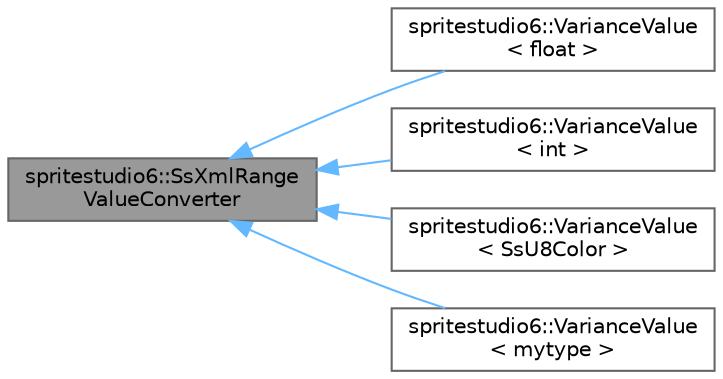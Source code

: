 digraph "spritestudio6::SsXmlRangeValueConverter"
{
 // LATEX_PDF_SIZE
  bgcolor="transparent";
  edge [fontname=Helvetica,fontsize=10,labelfontname=Helvetica,labelfontsize=10];
  node [fontname=Helvetica,fontsize=10,shape=box,height=0.2,width=0.4];
  rankdir="LR";
  Node1 [id="Node000001",label="spritestudio6::SsXmlRange\lValueConverter",height=0.2,width=0.4,color="gray40", fillcolor="grey60", style="filled", fontcolor="black",tooltip=" "];
  Node1 -> Node2 [id="edge1_Node000001_Node000002",dir="back",color="steelblue1",style="solid",tooltip=" "];
  Node2 [id="Node000002",label="spritestudio6::VarianceValue\l\< float \>",height=0.2,width=0.4,color="gray40", fillcolor="white", style="filled",URL="$classspritestudio6_1_1_variance_value.html",tooltip=" "];
  Node1 -> Node3 [id="edge2_Node000001_Node000003",dir="back",color="steelblue1",style="solid",tooltip=" "];
  Node3 [id="Node000003",label="spritestudio6::VarianceValue\l\< int \>",height=0.2,width=0.4,color="gray40", fillcolor="white", style="filled",URL="$classspritestudio6_1_1_variance_value.html",tooltip=" "];
  Node1 -> Node4 [id="edge3_Node000001_Node000004",dir="back",color="steelblue1",style="solid",tooltip=" "];
  Node4 [id="Node000004",label="spritestudio6::VarianceValue\l\< SsU8Color \>",height=0.2,width=0.4,color="gray40", fillcolor="white", style="filled",URL="$classspritestudio6_1_1_variance_value.html",tooltip=" "];
  Node1 -> Node5 [id="edge4_Node000001_Node000005",dir="back",color="steelblue1",style="solid",tooltip=" "];
  Node5 [id="Node000005",label="spritestudio6::VarianceValue\l\< mytype \>",height=0.2,width=0.4,color="gray40", fillcolor="white", style="filled",URL="$classspritestudio6_1_1_variance_value.html",tooltip=" "];
}
